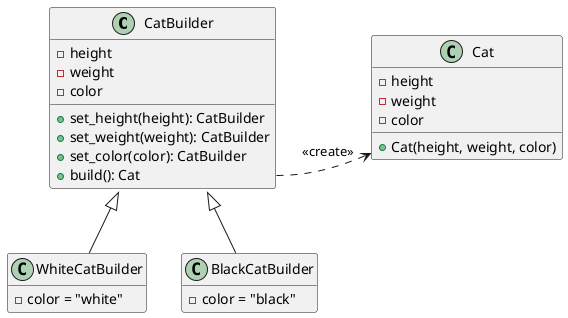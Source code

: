 @startuml

class CatBuilder {
    - height
    - weight
    - color
    + set_height(height): CatBuilder
    + set_weight(weight): CatBuilder
    + set_color(color): CatBuilder
    + build(): Cat
}

class Cat {
    - height
    - weight
    - color
    + Cat(height, weight, color)
}

CatBuilder::build -right..> Cat : <<create>>

class WhiteCatBuilder extends CatBuilder {
    - color = "white"
}

class BlackCatBuilder extends CatBuilder {
    - color = "black"
}


hide empty members
@enduml